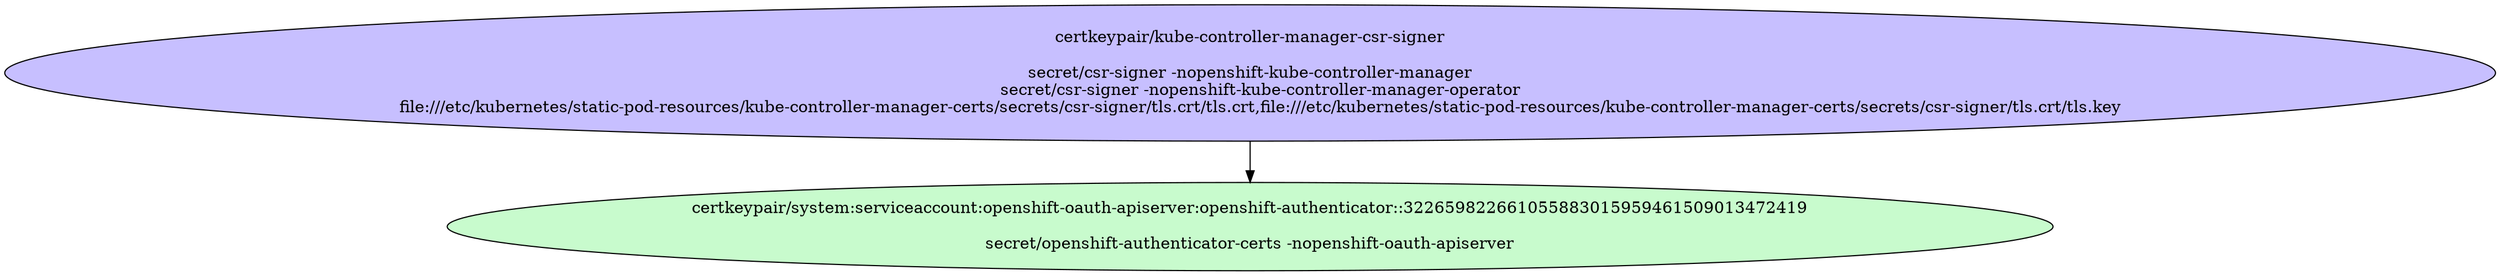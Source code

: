 digraph "Local Certificate" {
  // Node definitions.
  10 [
    label="certkeypair/kube-controller-manager-csr-signer\n\nsecret/csr-signer -nopenshift-kube-controller-manager\n    secret/csr-signer -nopenshift-kube-controller-manager-operator\n    file:///etc/kubernetes/static-pod-resources/kube-controller-manager-certs/secrets/csr-signer/tls.crt/tls.crt,file:///etc/kubernetes/static-pod-resources/kube-controller-manager-certs/secrets/csr-signer/tls.crt/tls.key\n"
    style=filled
    fillcolor="#c7bfff"
  ];
  12 [
    label="certkeypair/system:serviceaccount:openshift-oauth-apiserver:openshift-authenticator::322659822661055883015959461509013472419\n\nsecret/openshift-authenticator-certs -nopenshift-oauth-apiserver\n"
    style=filled
    fillcolor="#c8fbcd"
  ];

  // Edge definitions.
  10 -> 12;
}
